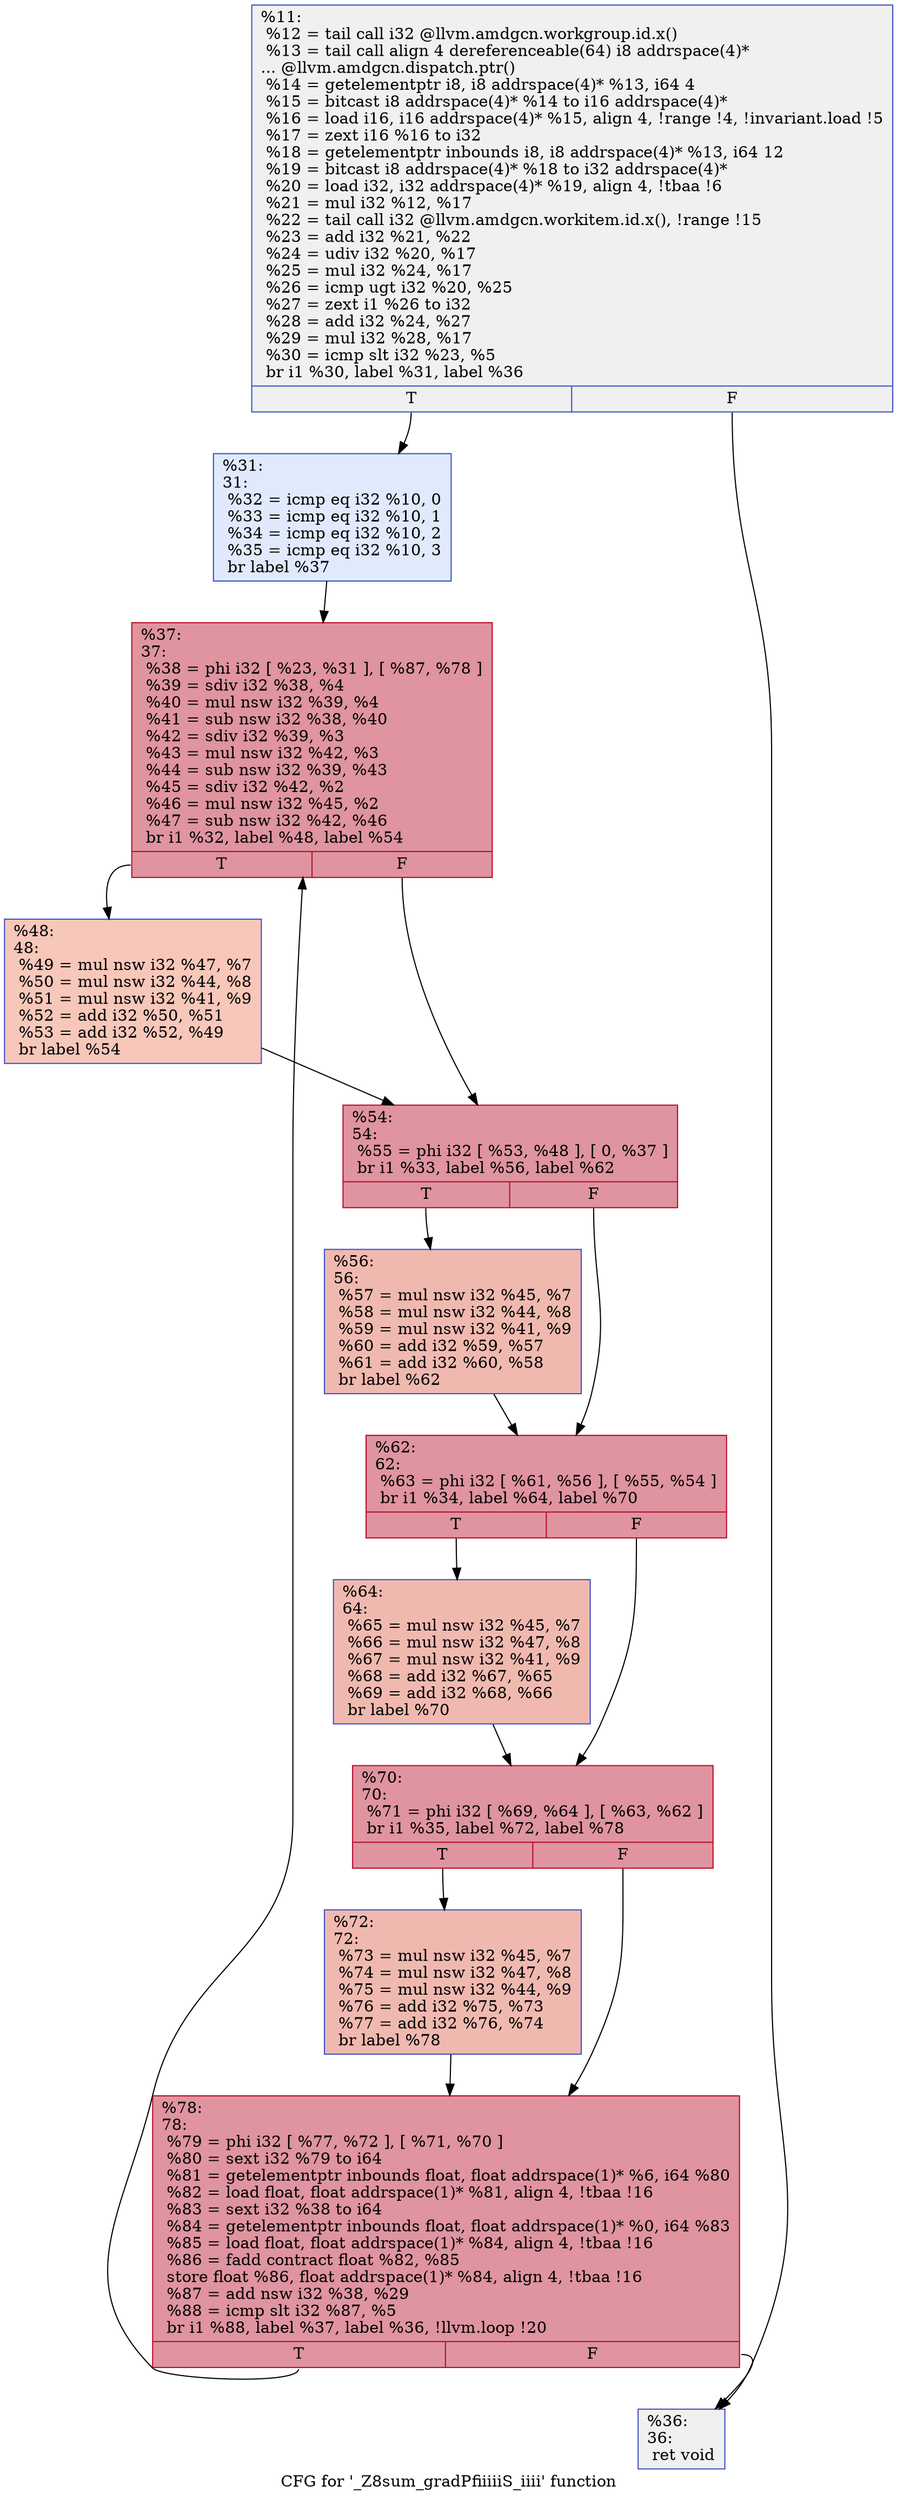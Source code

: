 digraph "CFG for '_Z8sum_gradPfiiiiiS_iiii' function" {
	label="CFG for '_Z8sum_gradPfiiiiiS_iiii' function";

	Node0x64501b0 [shape=record,color="#3d50c3ff", style=filled, fillcolor="#dedcdb70",label="{%11:\l  %12 = tail call i32 @llvm.amdgcn.workgroup.id.x()\l  %13 = tail call align 4 dereferenceable(64) i8 addrspace(4)*\l... @llvm.amdgcn.dispatch.ptr()\l  %14 = getelementptr i8, i8 addrspace(4)* %13, i64 4\l  %15 = bitcast i8 addrspace(4)* %14 to i16 addrspace(4)*\l  %16 = load i16, i16 addrspace(4)* %15, align 4, !range !4, !invariant.load !5\l  %17 = zext i16 %16 to i32\l  %18 = getelementptr inbounds i8, i8 addrspace(4)* %13, i64 12\l  %19 = bitcast i8 addrspace(4)* %18 to i32 addrspace(4)*\l  %20 = load i32, i32 addrspace(4)* %19, align 4, !tbaa !6\l  %21 = mul i32 %12, %17\l  %22 = tail call i32 @llvm.amdgcn.workitem.id.x(), !range !15\l  %23 = add i32 %21, %22\l  %24 = udiv i32 %20, %17\l  %25 = mul i32 %24, %17\l  %26 = icmp ugt i32 %20, %25\l  %27 = zext i1 %26 to i32\l  %28 = add i32 %24, %27\l  %29 = mul i32 %28, %17\l  %30 = icmp slt i32 %23, %5\l  br i1 %30, label %31, label %36\l|{<s0>T|<s1>F}}"];
	Node0x64501b0:s0 -> Node0x64532f0;
	Node0x64501b0:s1 -> Node0x6453380;
	Node0x64532f0 [shape=record,color="#3d50c3ff", style=filled, fillcolor="#b9d0f970",label="{%31:\l31:                                               \l  %32 = icmp eq i32 %10, 0\l  %33 = icmp eq i32 %10, 1\l  %34 = icmp eq i32 %10, 2\l  %35 = icmp eq i32 %10, 3\l  br label %37\l}"];
	Node0x64532f0 -> Node0x64538b0;
	Node0x6453380 [shape=record,color="#3d50c3ff", style=filled, fillcolor="#dedcdb70",label="{%36:\l36:                                               \l  ret void\l}"];
	Node0x64538b0 [shape=record,color="#b70d28ff", style=filled, fillcolor="#b70d2870",label="{%37:\l37:                                               \l  %38 = phi i32 [ %23, %31 ], [ %87, %78 ]\l  %39 = sdiv i32 %38, %4\l  %40 = mul nsw i32 %39, %4\l  %41 = sub nsw i32 %38, %40\l  %42 = sdiv i32 %39, %3\l  %43 = mul nsw i32 %42, %3\l  %44 = sub nsw i32 %39, %43\l  %45 = sdiv i32 %42, %2\l  %46 = mul nsw i32 %45, %2\l  %47 = sub nsw i32 %42, %46\l  br i1 %32, label %48, label %54\l|{<s0>T|<s1>F}}"];
	Node0x64538b0:s0 -> Node0x6454000;
	Node0x64538b0:s1 -> Node0x6454090;
	Node0x6454000 [shape=record,color="#3d50c3ff", style=filled, fillcolor="#ec7f6370",label="{%48:\l48:                                               \l  %49 = mul nsw i32 %47, %7\l  %50 = mul nsw i32 %44, %8\l  %51 = mul nsw i32 %41, %9\l  %52 = add i32 %50, %51\l  %53 = add i32 %52, %49\l  br label %54\l}"];
	Node0x6454000 -> Node0x6454090;
	Node0x6454090 [shape=record,color="#b70d28ff", style=filled, fillcolor="#b70d2870",label="{%54:\l54:                                               \l  %55 = phi i32 [ %53, %48 ], [ 0, %37 ]\l  br i1 %33, label %56, label %62\l|{<s0>T|<s1>F}}"];
	Node0x6454090:s0 -> Node0x64545c0;
	Node0x6454090:s1 -> Node0x6454610;
	Node0x64545c0 [shape=record,color="#3d50c3ff", style=filled, fillcolor="#de614d70",label="{%56:\l56:                                               \l  %57 = mul nsw i32 %45, %7\l  %58 = mul nsw i32 %44, %8\l  %59 = mul nsw i32 %41, %9\l  %60 = add i32 %59, %57\l  %61 = add i32 %60, %58\l  br label %62\l}"];
	Node0x64545c0 -> Node0x6454610;
	Node0x6454610 [shape=record,color="#b70d28ff", style=filled, fillcolor="#b70d2870",label="{%62:\l62:                                               \l  %63 = phi i32 [ %61, %56 ], [ %55, %54 ]\l  br i1 %34, label %64, label %70\l|{<s0>T|<s1>F}}"];
	Node0x6454610:s0 -> Node0x6454b00;
	Node0x6454610:s1 -> Node0x6454b50;
	Node0x6454b00 [shape=record,color="#3d50c3ff", style=filled, fillcolor="#de614d70",label="{%64:\l64:                                               \l  %65 = mul nsw i32 %45, %7\l  %66 = mul nsw i32 %47, %8\l  %67 = mul nsw i32 %41, %9\l  %68 = add i32 %67, %65\l  %69 = add i32 %68, %66\l  br label %70\l}"];
	Node0x6454b00 -> Node0x6454b50;
	Node0x6454b50 [shape=record,color="#b70d28ff", style=filled, fillcolor="#b70d2870",label="{%70:\l70:                                               \l  %71 = phi i32 [ %69, %64 ], [ %63, %62 ]\l  br i1 %35, label %72, label %78\l|{<s0>T|<s1>F}}"];
	Node0x6454b50:s0 -> Node0x6455250;
	Node0x6454b50:s1 -> Node0x64539f0;
	Node0x6455250 [shape=record,color="#3d50c3ff", style=filled, fillcolor="#de614d70",label="{%72:\l72:                                               \l  %73 = mul nsw i32 %45, %7\l  %74 = mul nsw i32 %47, %8\l  %75 = mul nsw i32 %44, %9\l  %76 = add i32 %75, %73\l  %77 = add i32 %76, %74\l  br label %78\l}"];
	Node0x6455250 -> Node0x64539f0;
	Node0x64539f0 [shape=record,color="#b70d28ff", style=filled, fillcolor="#b70d2870",label="{%78:\l78:                                               \l  %79 = phi i32 [ %77, %72 ], [ %71, %70 ]\l  %80 = sext i32 %79 to i64\l  %81 = getelementptr inbounds float, float addrspace(1)* %6, i64 %80\l  %82 = load float, float addrspace(1)* %81, align 4, !tbaa !16\l  %83 = sext i32 %38 to i64\l  %84 = getelementptr inbounds float, float addrspace(1)* %0, i64 %83\l  %85 = load float, float addrspace(1)* %84, align 4, !tbaa !16\l  %86 = fadd contract float %82, %85\l  store float %86, float addrspace(1)* %84, align 4, !tbaa !16\l  %87 = add nsw i32 %38, %29\l  %88 = icmp slt i32 %87, %5\l  br i1 %88, label %37, label %36, !llvm.loop !20\l|{<s0>T|<s1>F}}"];
	Node0x64539f0:s0 -> Node0x64538b0;
	Node0x64539f0:s1 -> Node0x6453380;
}
